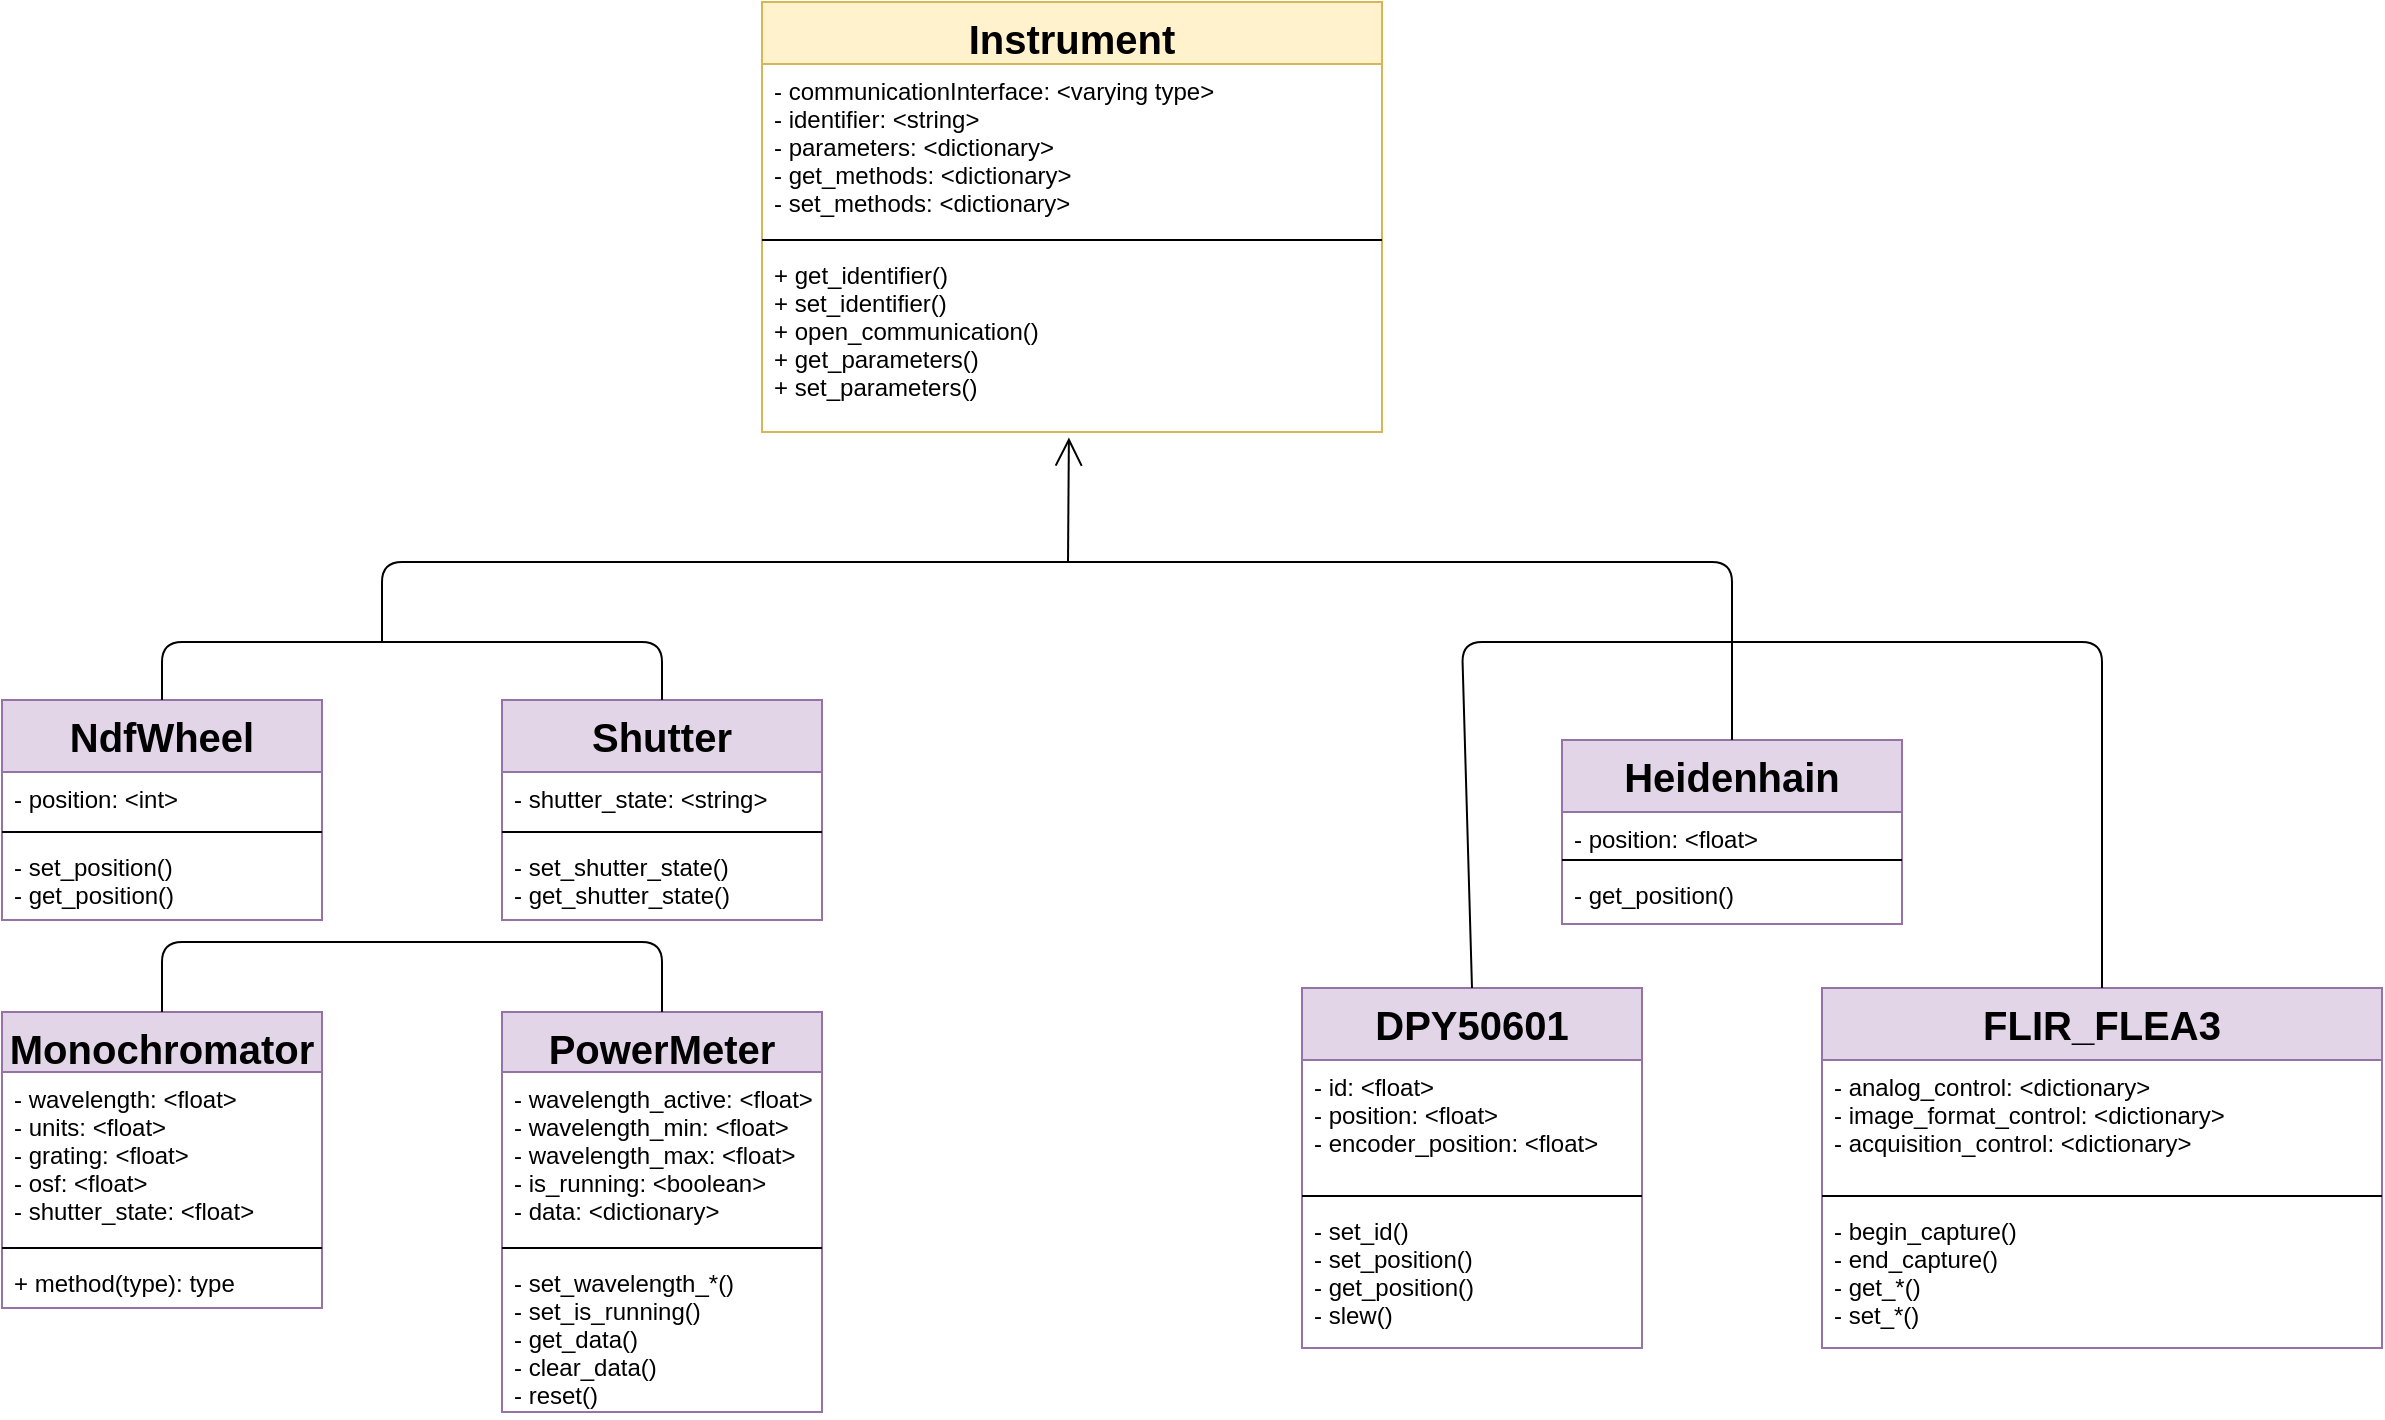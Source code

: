 <mxfile version="14.6.13" type="device"><diagram id="1LVuSB7jZPVt2mfLnJfw" name="Page-1"><mxGraphModel dx="1673" dy="1014" grid="1" gridSize="10" guides="1" tooltips="1" connect="1" arrows="1" fold="1" page="1" pageScale="1" pageWidth="1920" pageHeight="1200" math="0" shadow="0"><root><mxCell id="0"/><mxCell id="1" parent="0"/><mxCell id="2aeIZpKkloJvWbQLrRPo-1" value="Instrument&#10;" style="swimlane;fontStyle=1;align=center;verticalAlign=top;childLayout=stackLayout;horizontal=1;startSize=31;horizontalStack=0;resizeParent=1;resizeParentMax=0;resizeLast=0;collapsible=1;marginBottom=0;fillColor=#fff2cc;strokeColor=#d6b656;fontSize=20;" parent="1" vertex="1"><mxGeometry x="710" y="320" width="310" height="215" as="geometry"/></mxCell><mxCell id="2aeIZpKkloJvWbQLrRPo-2" value="- communicationInterface: &lt;varying type&gt;&#10;- identifier: &lt;string&gt;&#10;- parameters: &lt;dictionary&gt;&#10;- get_methods: &lt;dictionary&gt;&#10;- set_methods: &lt;dictionary&gt;" style="text;strokeColor=none;fillColor=none;align=left;verticalAlign=top;spacingLeft=4;spacingRight=4;overflow=hidden;rotatable=0;points=[[0,0.5],[1,0.5]];portConstraint=eastwest;" parent="2aeIZpKkloJvWbQLrRPo-1" vertex="1"><mxGeometry y="31" width="310" height="84" as="geometry"/></mxCell><mxCell id="2aeIZpKkloJvWbQLrRPo-3" value="" style="line;strokeWidth=1;fillColor=none;align=left;verticalAlign=middle;spacingTop=-1;spacingLeft=3;spacingRight=3;rotatable=0;labelPosition=right;points=[];portConstraint=eastwest;" parent="2aeIZpKkloJvWbQLrRPo-1" vertex="1"><mxGeometry y="115" width="310" height="8" as="geometry"/></mxCell><mxCell id="2aeIZpKkloJvWbQLrRPo-4" value="+ get_identifier()&#10;+ set_identifier()&#10;+ open_communication()&#10;+ get_parameters()&#10;+ set_parameters()" style="text;strokeColor=none;fillColor=none;align=left;verticalAlign=top;spacingLeft=4;spacingRight=4;overflow=hidden;rotatable=0;points=[[0,0.5],[1,0.5]];portConstraint=eastwest;" parent="2aeIZpKkloJvWbQLrRPo-1" vertex="1"><mxGeometry y="123" width="310" height="92" as="geometry"/></mxCell><mxCell id="2aeIZpKkloJvWbQLrRPo-5" value="NdfWheel" style="swimlane;fontStyle=1;align=center;verticalAlign=top;childLayout=stackLayout;horizontal=1;startSize=36;horizontalStack=0;resizeParent=1;resizeParentMax=0;resizeLast=0;collapsible=1;marginBottom=0;fontSize=20;fillColor=#e1d5e7;strokeColor=#9673a6;" parent="1" vertex="1"><mxGeometry x="330" y="669" width="160" height="110" as="geometry"/></mxCell><mxCell id="2aeIZpKkloJvWbQLrRPo-6" value="- position: &lt;int&gt;" style="text;strokeColor=none;fillColor=none;align=left;verticalAlign=top;spacingLeft=4;spacingRight=4;overflow=hidden;rotatable=0;points=[[0,0.5],[1,0.5]];portConstraint=eastwest;" parent="2aeIZpKkloJvWbQLrRPo-5" vertex="1"><mxGeometry y="36" width="160" height="26" as="geometry"/></mxCell><mxCell id="2aeIZpKkloJvWbQLrRPo-7" value="" style="line;strokeWidth=1;fillColor=none;align=left;verticalAlign=middle;spacingTop=-1;spacingLeft=3;spacingRight=3;rotatable=0;labelPosition=right;points=[];portConstraint=eastwest;" parent="2aeIZpKkloJvWbQLrRPo-5" vertex="1"><mxGeometry y="62" width="160" height="8" as="geometry"/></mxCell><mxCell id="2aeIZpKkloJvWbQLrRPo-8" value="- set_position()&#10;- get_position()" style="text;strokeColor=none;fillColor=none;align=left;verticalAlign=top;spacingLeft=4;spacingRight=4;overflow=hidden;rotatable=0;points=[[0,0.5],[1,0.5]];portConstraint=eastwest;" parent="2aeIZpKkloJvWbQLrRPo-5" vertex="1"><mxGeometry y="70" width="160" height="40" as="geometry"/></mxCell><mxCell id="2aeIZpKkloJvWbQLrRPo-9" value="Shutter" style="swimlane;fontStyle=1;align=center;verticalAlign=top;childLayout=stackLayout;horizontal=1;startSize=36;horizontalStack=0;resizeParent=1;resizeParentMax=0;resizeLast=0;collapsible=1;marginBottom=0;fontSize=20;fillColor=#e1d5e7;strokeColor=#9673a6;" parent="1" vertex="1"><mxGeometry x="580" y="669" width="160" height="110" as="geometry"/></mxCell><mxCell id="2aeIZpKkloJvWbQLrRPo-10" value="- shutter_state: &lt;string&gt;" style="text;strokeColor=none;fillColor=none;align=left;verticalAlign=top;spacingLeft=4;spacingRight=4;overflow=hidden;rotatable=0;points=[[0,0.5],[1,0.5]];portConstraint=eastwest;" parent="2aeIZpKkloJvWbQLrRPo-9" vertex="1"><mxGeometry y="36" width="160" height="26" as="geometry"/></mxCell><mxCell id="2aeIZpKkloJvWbQLrRPo-11" value="" style="line;strokeWidth=1;fillColor=none;align=left;verticalAlign=middle;spacingTop=-1;spacingLeft=3;spacingRight=3;rotatable=0;labelPosition=right;points=[];portConstraint=eastwest;" parent="2aeIZpKkloJvWbQLrRPo-9" vertex="1"><mxGeometry y="62" width="160" height="8" as="geometry"/></mxCell><mxCell id="2aeIZpKkloJvWbQLrRPo-12" value="- set_shutter_state()&#10;- get_shutter_state()" style="text;strokeColor=none;fillColor=none;align=left;verticalAlign=top;spacingLeft=4;spacingRight=4;overflow=hidden;rotatable=0;points=[[0,0.5],[1,0.5]];portConstraint=eastwest;" parent="2aeIZpKkloJvWbQLrRPo-9" vertex="1"><mxGeometry y="70" width="160" height="40" as="geometry"/></mxCell><mxCell id="2aeIZpKkloJvWbQLrRPo-13" value="Monochromator" style="swimlane;fontStyle=1;align=center;verticalAlign=top;childLayout=stackLayout;horizontal=1;startSize=30;horizontalStack=0;resizeParent=1;resizeParentMax=0;resizeLast=0;collapsible=1;marginBottom=0;fontSize=20;fillColor=#e1d5e7;strokeColor=#9673a6;" parent="1" vertex="1"><mxGeometry x="330" y="825" width="160" height="148" as="geometry"/></mxCell><mxCell id="2aeIZpKkloJvWbQLrRPo-14" value="- wavelength: &lt;float&gt;&#10;- units: &lt;float&gt;&#10;- grating: &lt;float&gt;&#10;- osf: &lt;float&gt;&#10;- shutter_state: &lt;float&gt;" style="text;strokeColor=none;fillColor=none;align=left;verticalAlign=top;spacingLeft=4;spacingRight=4;overflow=hidden;rotatable=0;points=[[0,0.5],[1,0.5]];portConstraint=eastwest;" parent="2aeIZpKkloJvWbQLrRPo-13" vertex="1"><mxGeometry y="30" width="160" height="84" as="geometry"/></mxCell><mxCell id="2aeIZpKkloJvWbQLrRPo-15" value="" style="line;strokeWidth=1;fillColor=none;align=left;verticalAlign=middle;spacingTop=-1;spacingLeft=3;spacingRight=3;rotatable=0;labelPosition=right;points=[];portConstraint=eastwest;" parent="2aeIZpKkloJvWbQLrRPo-13" vertex="1"><mxGeometry y="114" width="160" height="8" as="geometry"/></mxCell><mxCell id="2aeIZpKkloJvWbQLrRPo-16" value="+ method(type): type" style="text;strokeColor=none;fillColor=none;align=left;verticalAlign=top;spacingLeft=4;spacingRight=4;overflow=hidden;rotatable=0;points=[[0,0.5],[1,0.5]];portConstraint=eastwest;" parent="2aeIZpKkloJvWbQLrRPo-13" vertex="1"><mxGeometry y="122" width="160" height="26" as="geometry"/></mxCell><mxCell id="2aeIZpKkloJvWbQLrRPo-17" value="PowerMeter" style="swimlane;fontStyle=1;align=center;verticalAlign=top;childLayout=stackLayout;horizontal=1;startSize=30;horizontalStack=0;resizeParent=1;resizeParentMax=0;resizeLast=0;collapsible=1;marginBottom=0;fontSize=20;fillColor=#e1d5e7;strokeColor=#9673a6;" parent="1" vertex="1"><mxGeometry x="580" y="825" width="160" height="200" as="geometry"/></mxCell><mxCell id="2aeIZpKkloJvWbQLrRPo-18" value="- wavelength_active: &lt;float&gt;&#10;- wavelength_min: &lt;float&gt;&#10;- wavelength_max: &lt;float&gt;&#10;- is_running: &lt;boolean&gt;&#10;- data: &lt;dictionary&gt;" style="text;strokeColor=none;fillColor=none;align=left;verticalAlign=top;spacingLeft=4;spacingRight=4;overflow=hidden;rotatable=0;points=[[0,0.5],[1,0.5]];portConstraint=eastwest;" parent="2aeIZpKkloJvWbQLrRPo-17" vertex="1"><mxGeometry y="30" width="160" height="84" as="geometry"/></mxCell><mxCell id="2aeIZpKkloJvWbQLrRPo-19" value="" style="line;strokeWidth=1;fillColor=none;align=left;verticalAlign=middle;spacingTop=-1;spacingLeft=3;spacingRight=3;rotatable=0;labelPosition=right;points=[];portConstraint=eastwest;" parent="2aeIZpKkloJvWbQLrRPo-17" vertex="1"><mxGeometry y="114" width="160" height="8" as="geometry"/></mxCell><mxCell id="2aeIZpKkloJvWbQLrRPo-20" value="- set_wavelength_*()&#10;- set_is_running()&#10;- get_data()&#10;- clear_data()&#10;- reset()" style="text;strokeColor=none;fillColor=none;align=left;verticalAlign=top;spacingLeft=4;spacingRight=4;overflow=hidden;rotatable=0;points=[[0,0.5],[1,0.5]];portConstraint=eastwest;" parent="2aeIZpKkloJvWbQLrRPo-17" vertex="1"><mxGeometry y="122" width="160" height="78" as="geometry"/></mxCell><mxCell id="2aeIZpKkloJvWbQLrRPo-21" value="" style="endArrow=none;html=1;fontSize=20;exitX=0.5;exitY=0;exitDx=0;exitDy=0;" parent="1" source="2aeIZpKkloJvWbQLrRPo-5" edge="1"><mxGeometry width="50" height="50" relative="1" as="geometry"><mxPoint x="1020" y="710" as="sourcePoint"/><mxPoint x="530" y="640" as="targetPoint"/><Array as="points"><mxPoint x="410" y="640"/></Array></mxGeometry></mxCell><mxCell id="2aeIZpKkloJvWbQLrRPo-22" value="" style="endArrow=none;html=1;fontSize=20;entryX=0.5;entryY=0;entryDx=0;entryDy=0;" parent="1" target="2aeIZpKkloJvWbQLrRPo-9" edge="1"><mxGeometry width="50" height="50" relative="1" as="geometry"><mxPoint x="530" y="640" as="sourcePoint"/><mxPoint x="650" y="680" as="targetPoint"/><Array as="points"><mxPoint x="660" y="640"/></Array></mxGeometry></mxCell><mxCell id="2aeIZpKkloJvWbQLrRPo-23" value="" style="endArrow=none;html=1;fontSize=20;exitX=0.5;exitY=0;exitDx=0;exitDy=0;" parent="1" source="2aeIZpKkloJvWbQLrRPo-13" edge="1"><mxGeometry width="50" height="50" relative="1" as="geometry"><mxPoint x="800" y="720" as="sourcePoint"/><mxPoint x="530" y="790" as="targetPoint"/><Array as="points"><mxPoint x="410" y="790"/></Array></mxGeometry></mxCell><mxCell id="2aeIZpKkloJvWbQLrRPo-24" value="" style="endArrow=none;html=1;fontSize=20;exitX=0.5;exitY=0;exitDx=0;exitDy=0;" parent="1" source="2aeIZpKkloJvWbQLrRPo-17" edge="1"><mxGeometry width="50" height="50" relative="1" as="geometry"><mxPoint x="620" y="820" as="sourcePoint"/><mxPoint x="530" y="790" as="targetPoint"/><Array as="points"><mxPoint x="660" y="790"/></Array></mxGeometry></mxCell><mxCell id="-Fu6FiNEtsM7jlcBVOBf-5" value="DPY50601" style="swimlane;fontStyle=1;align=center;verticalAlign=top;childLayout=stackLayout;horizontal=1;startSize=36;horizontalStack=0;resizeParent=1;resizeParentMax=0;resizeLast=0;collapsible=1;marginBottom=0;fontSize=20;fillColor=#e1d5e7;strokeColor=#9673a6;" vertex="1" parent="1"><mxGeometry x="980" y="813" width="170" height="180" as="geometry"/></mxCell><mxCell id="-Fu6FiNEtsM7jlcBVOBf-6" value="- id: &lt;float&gt;&#10;- position: &lt;float&gt;&#10;- encoder_position: &lt;float&gt;" style="text;strokeColor=none;fillColor=none;align=left;verticalAlign=top;spacingLeft=4;spacingRight=4;overflow=hidden;rotatable=0;points=[[0,0.5],[1,0.5]];portConstraint=eastwest;" vertex="1" parent="-Fu6FiNEtsM7jlcBVOBf-5"><mxGeometry y="36" width="170" height="64" as="geometry"/></mxCell><mxCell id="-Fu6FiNEtsM7jlcBVOBf-7" value="" style="line;strokeWidth=1;fillColor=none;align=left;verticalAlign=middle;spacingTop=-1;spacingLeft=3;spacingRight=3;rotatable=0;labelPosition=right;points=[];portConstraint=eastwest;" vertex="1" parent="-Fu6FiNEtsM7jlcBVOBf-5"><mxGeometry y="100" width="170" height="8" as="geometry"/></mxCell><mxCell id="-Fu6FiNEtsM7jlcBVOBf-8" value="- set_id()&#10;- set_position()&#10;- get_position()&#10;- slew()" style="text;strokeColor=none;fillColor=none;align=left;verticalAlign=top;spacingLeft=4;spacingRight=4;overflow=hidden;rotatable=0;points=[[0,0.5],[1,0.5]];portConstraint=eastwest;" vertex="1" parent="-Fu6FiNEtsM7jlcBVOBf-5"><mxGeometry y="108" width="170" height="72" as="geometry"/></mxCell><mxCell id="-Fu6FiNEtsM7jlcBVOBf-9" value="FLIR_FLEA3" style="swimlane;fontStyle=1;align=center;verticalAlign=top;childLayout=stackLayout;horizontal=1;startSize=36;horizontalStack=0;resizeParent=1;resizeParentMax=0;resizeLast=0;collapsible=1;marginBottom=0;fontSize=20;fillColor=#e1d5e7;strokeColor=#9673a6;" vertex="1" parent="1"><mxGeometry x="1240" y="813" width="280" height="180" as="geometry"/></mxCell><mxCell id="-Fu6FiNEtsM7jlcBVOBf-10" value="- analog_control: &lt;dictionary&gt;&#10;- image_format_control: &lt;dictionary&gt;&#10;- acquisition_control: &lt;dictionary&gt;" style="text;strokeColor=none;fillColor=none;align=left;verticalAlign=top;spacingLeft=4;spacingRight=4;overflow=hidden;rotatable=0;points=[[0,0.5],[1,0.5]];portConstraint=eastwest;" vertex="1" parent="-Fu6FiNEtsM7jlcBVOBf-9"><mxGeometry y="36" width="280" height="64" as="geometry"/></mxCell><mxCell id="-Fu6FiNEtsM7jlcBVOBf-11" value="" style="line;strokeWidth=1;fillColor=none;align=left;verticalAlign=middle;spacingTop=-1;spacingLeft=3;spacingRight=3;rotatable=0;labelPosition=right;points=[];portConstraint=eastwest;" vertex="1" parent="-Fu6FiNEtsM7jlcBVOBf-9"><mxGeometry y="100" width="280" height="8" as="geometry"/></mxCell><mxCell id="-Fu6FiNEtsM7jlcBVOBf-12" value="- begin_capture()&#10;- end_capture()&#10;- get_*()&#10;- set_*()" style="text;strokeColor=none;fillColor=none;align=left;verticalAlign=top;spacingLeft=4;spacingRight=4;overflow=hidden;rotatable=0;points=[[0,0.5],[1,0.5]];portConstraint=eastwest;" vertex="1" parent="-Fu6FiNEtsM7jlcBVOBf-9"><mxGeometry y="108" width="280" height="72" as="geometry"/></mxCell><mxCell id="-Fu6FiNEtsM7jlcBVOBf-13" value="Heidenhain" style="swimlane;fontStyle=1;align=center;verticalAlign=top;childLayout=stackLayout;horizontal=1;startSize=36;horizontalStack=0;resizeParent=1;resizeParentMax=0;resizeLast=0;collapsible=1;marginBottom=0;fontSize=20;fillColor=#e1d5e7;strokeColor=#9673a6;" vertex="1" parent="1"><mxGeometry x="1110" y="689" width="170" height="92" as="geometry"/></mxCell><mxCell id="-Fu6FiNEtsM7jlcBVOBf-14" value="- position: &lt;float&gt;" style="text;strokeColor=none;fillColor=none;align=left;verticalAlign=top;spacingLeft=4;spacingRight=4;overflow=hidden;rotatable=0;points=[[0,0.5],[1,0.5]];portConstraint=eastwest;" vertex="1" parent="-Fu6FiNEtsM7jlcBVOBf-13"><mxGeometry y="36" width="170" height="20" as="geometry"/></mxCell><mxCell id="-Fu6FiNEtsM7jlcBVOBf-15" value="" style="line;strokeWidth=1;fillColor=none;align=left;verticalAlign=middle;spacingTop=-1;spacingLeft=3;spacingRight=3;rotatable=0;labelPosition=right;points=[];portConstraint=eastwest;" vertex="1" parent="-Fu6FiNEtsM7jlcBVOBf-13"><mxGeometry y="56" width="170" height="8" as="geometry"/></mxCell><mxCell id="-Fu6FiNEtsM7jlcBVOBf-16" value="- get_position()" style="text;strokeColor=none;fillColor=none;align=left;verticalAlign=top;spacingLeft=4;spacingRight=4;overflow=hidden;rotatable=0;points=[[0,0.5],[1,0.5]];portConstraint=eastwest;" vertex="1" parent="-Fu6FiNEtsM7jlcBVOBf-13"><mxGeometry y="64" width="170" height="28" as="geometry"/></mxCell><mxCell id="-Fu6FiNEtsM7jlcBVOBf-17" value="" style="endArrow=none;html=1;exitX=0.5;exitY=0;exitDx=0;exitDy=0;" edge="1" parent="1" source="-Fu6FiNEtsM7jlcBVOBf-5"><mxGeometry width="50" height="50" relative="1" as="geometry"><mxPoint x="1020" y="760" as="sourcePoint"/><mxPoint x="1190" y="640" as="targetPoint"/><Array as="points"><mxPoint x="1060" y="640"/></Array></mxGeometry></mxCell><mxCell id="-Fu6FiNEtsM7jlcBVOBf-19" value="" style="endArrow=none;html=1;exitX=0.5;exitY=0;exitDx=0;exitDy=0;" edge="1" parent="1" source="-Fu6FiNEtsM7jlcBVOBf-9"><mxGeometry width="50" height="50" relative="1" as="geometry"><mxPoint x="1400" y="720" as="sourcePoint"/><mxPoint x="1190" y="640" as="targetPoint"/><Array as="points"><mxPoint x="1380" y="640"/><mxPoint x="1250" y="640"/></Array></mxGeometry></mxCell><mxCell id="-Fu6FiNEtsM7jlcBVOBf-23" value="" style="endArrow=none;html=1;exitX=0.5;exitY=0;exitDx=0;exitDy=0;" edge="1" parent="1" source="-Fu6FiNEtsM7jlcBVOBf-13"><mxGeometry width="50" height="50" relative="1" as="geometry"><mxPoint x="1030" y="790" as="sourcePoint"/><mxPoint x="860" y="600" as="targetPoint"/><Array as="points"><mxPoint x="1195" y="600"/><mxPoint x="1030" y="600"/></Array></mxGeometry></mxCell><mxCell id="-Fu6FiNEtsM7jlcBVOBf-24" value="" style="endArrow=none;html=1;" edge="1" parent="1"><mxGeometry width="50" height="50" relative="1" as="geometry"><mxPoint x="520" y="640" as="sourcePoint"/><mxPoint x="860" y="600" as="targetPoint"/><Array as="points"><mxPoint x="520" y="600"/></Array></mxGeometry></mxCell><mxCell id="-Fu6FiNEtsM7jlcBVOBf-25" value="" style="endArrow=open;endFill=1;endSize=12;html=1;entryX=0.495;entryY=1.03;entryDx=0;entryDy=0;entryPerimeter=0;" edge="1" parent="1" target="2aeIZpKkloJvWbQLrRPo-4"><mxGeometry width="160" relative="1" as="geometry"><mxPoint x="863" y="600" as="sourcePoint"/><mxPoint x="940" y="680" as="targetPoint"/></mxGeometry></mxCell></root></mxGraphModel></diagram></mxfile>